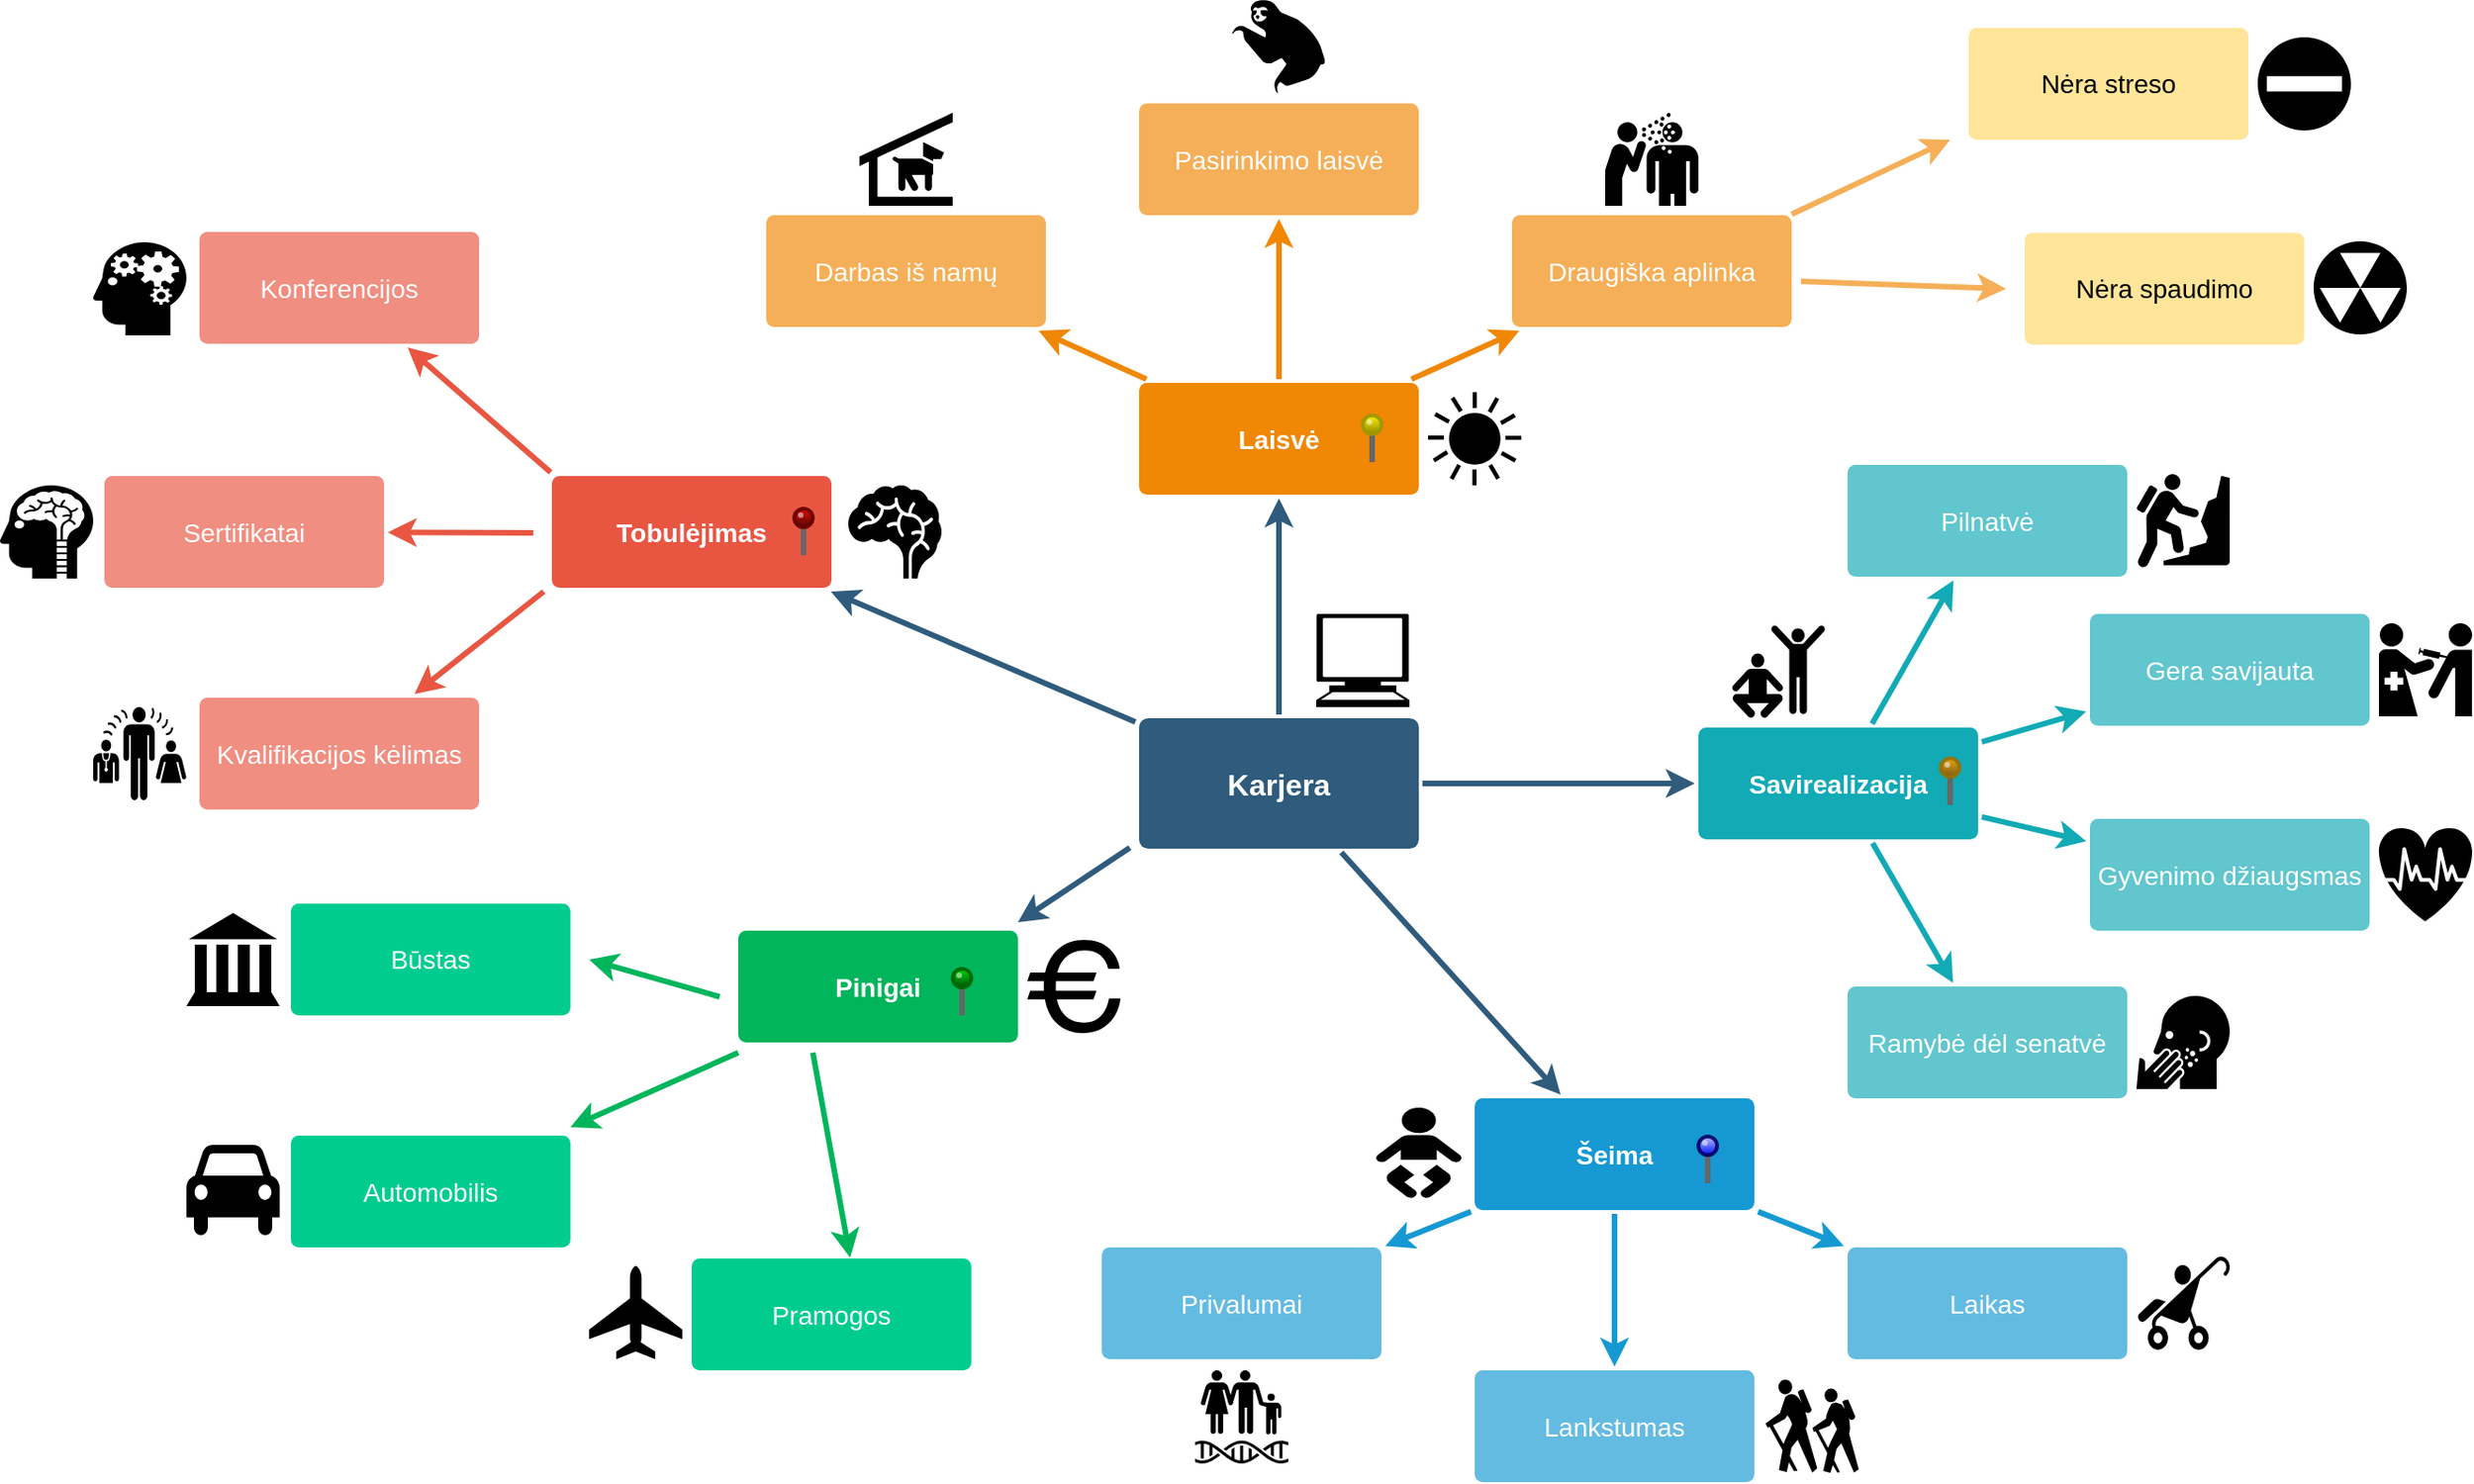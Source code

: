 <mxfile version="12.2.7" type="github" pages="1"><diagram id="6a731a19-8d31-9384-78a2-239565b7b9f0" name="Page-1"><mxGraphModel dx="1808" dy="1300" grid="0" gridSize="10" guides="1" tooltips="1" connect="1" arrows="1" fold="1" page="0" pageScale="1" pageWidth="1169" pageHeight="827" background="#ffffff" math="0" shadow="0"><root><mxCell id="0"/><mxCell id="1" parent="0"/><mxCell id="1745" value="" style="edgeStyle=none;rounded=0;jumpStyle=none;html=1;shadow=0;labelBackgroundColor=none;startArrow=none;startFill=0;endArrow=classic;endFill=1;jettySize=auto;orthogonalLoop=1;strokeColor=#2F5B7C;strokeWidth=3;fontFamily=Helvetica;fontSize=16;fontColor=#23445D;spacing=5;" parent="1" source="1749" target="1764" edge="1"><mxGeometry relative="1" as="geometry"/></mxCell><mxCell id="1746" value="" style="edgeStyle=none;rounded=0;jumpStyle=none;html=1;shadow=0;labelBackgroundColor=none;startArrow=none;startFill=0;endArrow=classic;endFill=1;jettySize=auto;orthogonalLoop=1;strokeColor=#2F5B7C;strokeWidth=3;fontFamily=Helvetica;fontSize=16;fontColor=#23445D;spacing=5;" parent="1" source="1749" target="1771" edge="1"><mxGeometry relative="1" as="geometry"/></mxCell><mxCell id="1747" value="" style="edgeStyle=none;rounded=0;jumpStyle=none;html=1;shadow=0;labelBackgroundColor=none;startArrow=none;startFill=0;endArrow=classic;endFill=1;jettySize=auto;orthogonalLoop=1;strokeColor=#2F5B7C;strokeWidth=3;fontFamily=Helvetica;fontSize=16;fontColor=#23445D;spacing=5;" parent="1" source="1749" target="1760" edge="1"><mxGeometry relative="1" as="geometry"/></mxCell><mxCell id="1748" value="" style="edgeStyle=none;rounded=0;jumpStyle=none;html=1;shadow=0;labelBackgroundColor=none;startArrow=none;startFill=0;endArrow=classic;endFill=1;jettySize=auto;orthogonalLoop=1;strokeColor=#2F5B7C;strokeWidth=3;fontFamily=Helvetica;fontSize=16;fontColor=#23445D;spacing=5;" parent="1" source="1749" target="1753" edge="1"><mxGeometry relative="1" as="geometry"/></mxCell><mxCell id="1749" value="Karjera" style="rounded=1;whiteSpace=wrap;html=1;shadow=0;labelBackgroundColor=none;strokeColor=none;strokeWidth=3;fillColor=#2F5B7C;fontFamily=Helvetica;fontSize=16;fontColor=#FFFFFF;align=center;fontStyle=1;spacing=5;arcSize=7;perimeterSpacing=2;" parent="1" vertex="1"><mxGeometry x="495" y="380.5" width="150" height="70" as="geometry"/></mxCell><mxCell id="1750" value="" style="edgeStyle=none;rounded=1;jumpStyle=none;html=1;shadow=0;labelBackgroundColor=none;startArrow=none;startFill=0;jettySize=auto;orthogonalLoop=1;strokeColor=#E85642;strokeWidth=3;fontFamily=Helvetica;fontSize=14;fontColor=#FFFFFF;spacing=5;fontStyle=1;fillColor=#b0e3e6;" parent="1" target="1756" edge="1"><mxGeometry relative="1" as="geometry"><mxPoint x="179.359" y="248.5" as="sourcePoint"/></mxGeometry></mxCell><mxCell id="1751" value="" style="edgeStyle=none;rounded=1;jumpStyle=none;html=1;shadow=0;labelBackgroundColor=none;startArrow=none;startFill=0;jettySize=auto;orthogonalLoop=1;strokeColor=#E85642;strokeWidth=3;fontFamily=Helvetica;fontSize=14;fontColor=#FFFFFF;spacing=5;fontStyle=1;fillColor=#b0e3e6;" parent="1" target="1755" edge="1"><mxGeometry relative="1" as="geometry"><mxPoint x="170" y="281" as="sourcePoint"/></mxGeometry></mxCell><mxCell id="1752" value="" style="edgeStyle=none;rounded=1;jumpStyle=none;html=1;shadow=0;labelBackgroundColor=none;startArrow=none;startFill=0;jettySize=auto;orthogonalLoop=1;strokeColor=#E85642;strokeWidth=3;fontFamily=Helvetica;fontSize=14;fontColor=#FFFFFF;spacing=5;fontStyle=1;fillColor=#b0e3e6;" parent="1" target="1754" edge="1"><mxGeometry relative="1" as="geometry"><mxPoint x="175.664" y="312.5" as="sourcePoint"/></mxGeometry></mxCell><mxCell id="1753" value="Tobulėjimas" style="rounded=1;whiteSpace=wrap;html=1;shadow=0;labelBackgroundColor=none;strokeColor=none;strokeWidth=3;fillColor=#e85642;fontFamily=Helvetica;fontSize=14;fontColor=#FFFFFF;align=center;spacing=5;fontStyle=1;arcSize=7;perimeterSpacing=2;" parent="1" vertex="1"><mxGeometry x="180" y="250.5" width="150" height="60" as="geometry"/></mxCell><mxCell id="1754" value="Kvalifikacijos kėlimas" style="rounded=1;whiteSpace=wrap;html=1;shadow=0;labelBackgroundColor=none;strokeColor=none;strokeWidth=3;fillColor=#f08e81;fontFamily=Helvetica;fontSize=14;fontColor=#FFFFFF;align=center;spacing=5;fontStyle=0;arcSize=7;perimeterSpacing=2;" parent="1" vertex="1"><mxGeometry x="-9" y="369.5" width="150" height="60" as="geometry"/></mxCell><mxCell id="1755" value="Sertifikatai" style="rounded=1;whiteSpace=wrap;html=1;shadow=0;labelBackgroundColor=none;strokeColor=none;strokeWidth=3;fillColor=#f08e81;fontFamily=Helvetica;fontSize=14;fontColor=#FFFFFF;align=center;spacing=5;fontStyle=0;arcSize=7;perimeterSpacing=2;" parent="1" vertex="1"><mxGeometry x="-60" y="250.5" width="150" height="60" as="geometry"/></mxCell><mxCell id="1756" value="Konferencijos" style="rounded=1;whiteSpace=wrap;html=1;shadow=0;labelBackgroundColor=none;strokeColor=none;strokeWidth=3;fillColor=#f08e81;fontFamily=Helvetica;fontSize=14;fontColor=#FFFFFF;align=center;spacing=5;fontStyle=0;arcSize=7;perimeterSpacing=2;" parent="1" vertex="1"><mxGeometry x="-9" y="119.5" width="150" height="60" as="geometry"/></mxCell><mxCell id="1757" value="" style="edgeStyle=none;rounded=0;jumpStyle=none;html=1;shadow=0;labelBackgroundColor=none;startArrow=none;startFill=0;endArrow=classic;endFill=1;jettySize=auto;orthogonalLoop=1;strokeColor=#1699D3;strokeWidth=3;fontFamily=Helvetica;fontSize=14;fontColor=#FFFFFF;spacing=5;" parent="1" source="1760" target="1763" edge="1"><mxGeometry relative="1" as="geometry"/></mxCell><mxCell id="1758" value="" style="edgeStyle=none;rounded=0;jumpStyle=none;html=1;shadow=0;labelBackgroundColor=none;startArrow=none;startFill=0;endArrow=classic;endFill=1;jettySize=auto;orthogonalLoop=1;strokeColor=#1699D3;strokeWidth=3;fontFamily=Helvetica;fontSize=14;fontColor=#FFFFFF;spacing=5;" parent="1" source="1760" target="1762" edge="1"><mxGeometry relative="1" as="geometry"/></mxCell><mxCell id="1759" value="" style="edgeStyle=none;rounded=0;jumpStyle=none;html=1;shadow=0;labelBackgroundColor=none;startArrow=none;startFill=0;endArrow=classic;endFill=1;jettySize=auto;orthogonalLoop=1;strokeColor=#1699D3;strokeWidth=3;fontFamily=Helvetica;fontSize=14;fontColor=#FFFFFF;spacing=5;" parent="1" source="1760" target="1761" edge="1"><mxGeometry relative="1" as="geometry"/></mxCell><mxCell id="1760" value="Šeima" style="rounded=1;whiteSpace=wrap;html=1;shadow=0;labelBackgroundColor=none;strokeColor=none;strokeWidth=3;fillColor=#1699d3;fontFamily=Helvetica;fontSize=14;fontColor=#FFFFFF;align=center;spacing=5;fontStyle=1;arcSize=7;perimeterSpacing=2;" parent="1" vertex="1"><mxGeometry x="675" y="584.5" width="150" height="60" as="geometry"/></mxCell><mxCell id="1761" value="Laikas" style="rounded=1;whiteSpace=wrap;html=1;shadow=0;labelBackgroundColor=none;strokeColor=none;strokeWidth=3;fillColor=#64bbe2;fontFamily=Helvetica;fontSize=14;fontColor=#FFFFFF;align=center;spacing=5;arcSize=7;perimeterSpacing=2;" parent="1" vertex="1"><mxGeometry x="875" y="664.5" width="150" height="60" as="geometry"/></mxCell><mxCell id="1762" value="Lankstumas" style="rounded=1;whiteSpace=wrap;html=1;shadow=0;labelBackgroundColor=none;strokeColor=none;strokeWidth=3;fillColor=#64bbe2;fontFamily=Helvetica;fontSize=14;fontColor=#FFFFFF;align=center;spacing=5;arcSize=7;perimeterSpacing=2;" parent="1" vertex="1"><mxGeometry x="675" y="730.5" width="150" height="60" as="geometry"/></mxCell><mxCell id="1763" value="Privalumai" style="rounded=1;whiteSpace=wrap;html=1;shadow=0;labelBackgroundColor=none;strokeColor=none;strokeWidth=3;fillColor=#64bbe2;fontFamily=Helvetica;fontSize=14;fontColor=#FFFFFF;align=center;spacing=5;arcSize=7;perimeterSpacing=2;" parent="1" vertex="1"><mxGeometry x="475" y="664.5" width="150" height="60" as="geometry"/></mxCell><mxCell id="1764" value="Laisvė" style="rounded=1;whiteSpace=wrap;html=1;shadow=0;labelBackgroundColor=none;strokeColor=none;strokeWidth=3;fillColor=#F08705;fontFamily=Helvetica;fontSize=14;fontColor=#FFFFFF;align=center;spacing=5;fontStyle=1;arcSize=7;perimeterSpacing=2;" parent="1" vertex="1"><mxGeometry x="495" y="200.5" width="150" height="60" as="geometry"/></mxCell><mxCell id="1765" value="Draugiška aplinka" style="rounded=1;whiteSpace=wrap;html=1;shadow=0;labelBackgroundColor=none;strokeColor=none;strokeWidth=3;fillColor=#F5AF58;fontFamily=Helvetica;fontSize=14;fontColor=#FFFFFF;align=center;spacing=5;arcSize=7;perimeterSpacing=2;" parent="1" vertex="1"><mxGeometry x="695" y="110.5" width="150" height="60" as="geometry"/></mxCell><mxCell id="1766" value="" style="edgeStyle=none;rounded=0;jumpStyle=none;html=1;shadow=0;labelBackgroundColor=none;startArrow=none;startFill=0;endArrow=classic;endFill=1;jettySize=auto;orthogonalLoop=1;strokeColor=#F08705;strokeWidth=3;fontFamily=Helvetica;fontSize=14;fontColor=#FFFFFF;spacing=5;" parent="1" source="1764" target="1765" edge="1"><mxGeometry relative="1" as="geometry"/></mxCell><mxCell id="1767" value="Pasirinkimo laisvė" style="rounded=1;whiteSpace=wrap;html=1;shadow=0;labelBackgroundColor=none;strokeColor=none;strokeWidth=3;fillColor=#f5af58;fontFamily=Helvetica;fontSize=14;fontColor=#FFFFFF;align=center;spacing=5;arcSize=7;perimeterSpacing=2;" parent="1" vertex="1"><mxGeometry x="495" y="50.5" width="150" height="60" as="geometry"/></mxCell><mxCell id="1768" value="" style="edgeStyle=none;rounded=0;jumpStyle=none;html=1;shadow=0;labelBackgroundColor=none;startArrow=none;startFill=0;endArrow=classic;endFill=1;jettySize=auto;orthogonalLoop=1;strokeColor=#F08705;strokeWidth=3;fontFamily=Helvetica;fontSize=14;fontColor=#FFFFFF;spacing=5;" parent="1" source="1764" target="1767" edge="1"><mxGeometry relative="1" as="geometry"/></mxCell><mxCell id="1769" value="Darbas iš namų" style="rounded=1;whiteSpace=wrap;html=1;shadow=0;labelBackgroundColor=none;strokeColor=none;strokeWidth=3;fillColor=#f5af58;fontFamily=Helvetica;fontSize=14;fontColor=#FFFFFF;align=center;spacing=5;arcSize=7;perimeterSpacing=2;" parent="1" vertex="1"><mxGeometry x="295" y="110.5" width="150" height="60" as="geometry"/></mxCell><mxCell id="1770" value="" style="edgeStyle=none;rounded=0;jumpStyle=none;html=1;shadow=0;labelBackgroundColor=none;startArrow=none;startFill=0;endArrow=classic;endFill=1;jettySize=auto;orthogonalLoop=1;strokeColor=#F08705;strokeWidth=3;fontFamily=Helvetica;fontSize=14;fontColor=#FFFFFF;spacing=5;" parent="1" source="1764" target="1769" edge="1"><mxGeometry relative="1" as="geometry"/></mxCell><mxCell id="1771" value="Savirealizacija" style="rounded=1;whiteSpace=wrap;html=1;shadow=0;labelBackgroundColor=none;strokeColor=none;strokeWidth=3;fillColor=#12aab5;fontFamily=Helvetica;fontSize=14;fontColor=#FFFFFF;align=center;spacing=5;fontStyle=1;arcSize=7;perimeterSpacing=2;" parent="1" vertex="1"><mxGeometry x="795" y="385.5" width="150" height="60" as="geometry"/></mxCell><mxCell id="1772" value="Ramybė dėl senatvė" style="rounded=1;whiteSpace=wrap;html=1;shadow=0;labelBackgroundColor=none;strokeColor=none;strokeWidth=3;fillColor=#61c6ce;fontFamily=Helvetica;fontSize=14;fontColor=#FFFFFF;align=center;spacing=5;fontStyle=0;arcSize=7;perimeterSpacing=2;" parent="1" vertex="1"><mxGeometry x="875" y="524.5" width="150" height="60" as="geometry"/></mxCell><mxCell id="1773" value="" style="edgeStyle=none;rounded=1;jumpStyle=none;html=1;shadow=0;labelBackgroundColor=none;startArrow=none;startFill=0;jettySize=auto;orthogonalLoop=1;strokeColor=#12AAB5;strokeWidth=3;fontFamily=Helvetica;fontSize=14;fontColor=#FFFFFF;spacing=5;fontStyle=1;fillColor=#b0e3e6;" parent="1" source="1771" target="1772" edge="1"><mxGeometry relative="1" as="geometry"/></mxCell><mxCell id="1774" value="Gyvenimo džiaugsmas" style="rounded=1;whiteSpace=wrap;html=1;shadow=0;labelBackgroundColor=none;strokeColor=none;strokeWidth=3;fillColor=#61c6ce;fontFamily=Helvetica;fontSize=14;fontColor=#FFFFFF;align=center;spacing=5;fontStyle=0;arcSize=7;perimeterSpacing=2;" parent="1" vertex="1"><mxGeometry x="1005" y="434.5" width="150" height="60" as="geometry"/></mxCell><mxCell id="1775" value="" style="edgeStyle=none;rounded=1;jumpStyle=none;html=1;shadow=0;labelBackgroundColor=none;startArrow=none;startFill=0;jettySize=auto;orthogonalLoop=1;strokeColor=#12AAB5;strokeWidth=3;fontFamily=Helvetica;fontSize=14;fontColor=#FFFFFF;spacing=5;fontStyle=1;fillColor=#b0e3e6;" parent="1" source="1771" target="1774" edge="1"><mxGeometry relative="1" as="geometry"/></mxCell><mxCell id="1776" value="Gera savijauta" style="rounded=1;whiteSpace=wrap;html=1;shadow=0;labelBackgroundColor=none;strokeColor=none;strokeWidth=3;fillColor=#61c6ce;fontFamily=Helvetica;fontSize=14;fontColor=#FFFFFF;align=center;spacing=5;fontStyle=0;arcSize=7;perimeterSpacing=2;" parent="1" vertex="1"><mxGeometry x="1005" y="324.5" width="150" height="60" as="geometry"/></mxCell><mxCell id="1777" value="" style="edgeStyle=none;rounded=1;jumpStyle=none;html=1;shadow=0;labelBackgroundColor=none;startArrow=none;startFill=0;jettySize=auto;orthogonalLoop=1;strokeColor=#12AAB5;strokeWidth=3;fontFamily=Helvetica;fontSize=14;fontColor=#FFFFFF;spacing=5;fontStyle=1;fillColor=#b0e3e6;" parent="1" source="1771" target="1776" edge="1"><mxGeometry relative="1" as="geometry"/></mxCell><mxCell id="1778" value="Pilnatvė" style="rounded=1;whiteSpace=wrap;html=1;shadow=0;labelBackgroundColor=none;strokeColor=none;strokeWidth=3;fillColor=#61c6ce;fontFamily=Helvetica;fontSize=14;fontColor=#FFFFFF;align=center;spacing=5;fontStyle=0;arcSize=7;perimeterSpacing=2;" parent="1" vertex="1"><mxGeometry x="875" y="244.5" width="150" height="60" as="geometry"/></mxCell><mxCell id="1779" value="" style="edgeStyle=none;rounded=1;jumpStyle=none;html=1;shadow=0;labelBackgroundColor=none;startArrow=none;startFill=0;jettySize=auto;orthogonalLoop=1;strokeColor=#12AAB5;strokeWidth=3;fontFamily=Helvetica;fontSize=14;fontColor=#FFFFFF;spacing=5;fontStyle=1;fillColor=#b0e3e6;" parent="1" source="1771" target="1778" edge="1"><mxGeometry relative="1" as="geometry"/></mxCell><mxCell id="EwDFYkusmP7L2ZnrGjXa-1781" value="Nėra streso" style="rounded=1;whiteSpace=wrap;html=1;shadow=0;labelBackgroundColor=none;strokeColor=none;strokeWidth=3;fillColor=#FFE599;fontFamily=Helvetica;fontSize=14;align=center;spacing=5;arcSize=7;perimeterSpacing=2;" parent="1" vertex="1"><mxGeometry x="940" y="10" width="150" height="60" as="geometry"/></mxCell><mxCell id="EwDFYkusmP7L2ZnrGjXa-1782" value="Nėra spaudimo" style="rounded=1;whiteSpace=wrap;html=1;shadow=0;labelBackgroundColor=none;strokeColor=none;strokeWidth=3;fillColor=#FFE599;fontFamily=Helvetica;fontSize=14;align=center;spacing=5;arcSize=7;perimeterSpacing=2;" parent="1" vertex="1"><mxGeometry x="970" y="120" width="150" height="60" as="geometry"/></mxCell><mxCell id="EwDFYkusmP7L2ZnrGjXa-1783" value="" style="edgeStyle=none;rounded=0;jumpStyle=none;html=1;shadow=0;labelBackgroundColor=none;startArrow=none;startFill=0;endArrow=classic;endFill=1;jettySize=auto;orthogonalLoop=1;strokeColor=#2F5B7C;strokeWidth=3;fontFamily=Helvetica;fontSize=16;fontColor=#23445D;spacing=5;" parent="1" edge="1"><mxGeometry relative="1" as="geometry"><mxPoint x="490" y="450" as="sourcePoint"/><mxPoint x="430" y="490" as="targetPoint"/></mxGeometry></mxCell><mxCell id="EwDFYkusmP7L2ZnrGjXa-1784" value="&lt;font color=&quot;#ffffff&quot;&gt;Pinigai&lt;/font&gt;" style="rounded=1;whiteSpace=wrap;html=1;shadow=0;labelBackgroundColor=none;strokeColor=none;strokeWidth=3;fillColor=#00B55B;fontFamily=Helvetica;fontSize=14;align=center;spacing=5;fontStyle=1;arcSize=7;perimeterSpacing=2;" parent="1" vertex="1"><mxGeometry x="280" y="494.5" width="150" height="60" as="geometry"/></mxCell><mxCell id="EwDFYkusmP7L2ZnrGjXa-1785" value="Būstas" style="rounded=1;whiteSpace=wrap;html=1;shadow=0;labelBackgroundColor=none;strokeColor=none;strokeWidth=3;fillColor=#00CC90;fontFamily=Helvetica;fontSize=14;fontColor=#FFFFFF;align=center;spacing=5;fontStyle=0;arcSize=7;perimeterSpacing=2;" parent="1" vertex="1"><mxGeometry x="40" y="480" width="150" height="60" as="geometry"/></mxCell><mxCell id="EwDFYkusmP7L2ZnrGjXa-1786" value="Automobilis" style="rounded=1;whiteSpace=wrap;html=1;shadow=0;labelBackgroundColor=none;strokeColor=none;strokeWidth=3;fillColor=#00CC90;fontFamily=Helvetica;fontSize=14;fontColor=#FFFFFF;align=center;spacing=5;fontStyle=0;arcSize=7;perimeterSpacing=2;" parent="1" vertex="1"><mxGeometry x="40" y="604.5" width="150" height="60" as="geometry"/></mxCell><mxCell id="EwDFYkusmP7L2ZnrGjXa-1787" value="Pramogos" style="rounded=1;whiteSpace=wrap;html=1;shadow=0;labelBackgroundColor=none;strokeColor=none;strokeWidth=3;fillColor=#00CC90;fontFamily=Helvetica;fontSize=14;fontColor=#FFFFFF;align=center;spacing=5;fontStyle=0;arcSize=7;perimeterSpacing=2;" parent="1" vertex="1"><mxGeometry x="255" y="670.5" width="150" height="60" as="geometry"/></mxCell><mxCell id="EwDFYkusmP7L2ZnrGjXa-1788" value="" style="edgeStyle=none;rounded=0;jumpStyle=none;html=1;shadow=0;labelBackgroundColor=none;startArrow=none;startFill=0;endArrow=classic;endFill=1;jettySize=auto;orthogonalLoop=1;strokeColor=#00B55B;strokeWidth=3;fontFamily=Helvetica;fontSize=16;fontColor=#23445D;spacing=5;" parent="1" edge="1"><mxGeometry relative="1" as="geometry"><mxPoint x="280" y="560" as="sourcePoint"/><mxPoint x="190" y="600" as="targetPoint"/><Array as="points"/></mxGeometry></mxCell><mxCell id="EwDFYkusmP7L2ZnrGjXa-1789" value="" style="edgeStyle=none;rounded=0;jumpStyle=none;html=1;shadow=0;labelBackgroundColor=none;startArrow=none;startFill=0;endArrow=classic;endFill=1;jettySize=auto;orthogonalLoop=1;strokeColor=#00B55B;strokeWidth=3;fontFamily=Helvetica;fontSize=16;fontColor=#23445D;spacing=5;" parent="1" edge="1"><mxGeometry relative="1" as="geometry"><mxPoint x="320" y="560" as="sourcePoint"/><mxPoint x="340" y="670" as="targetPoint"/><Array as="points"/></mxGeometry></mxCell><mxCell id="EwDFYkusmP7L2ZnrGjXa-1790" value="" style="edgeStyle=none;rounded=0;jumpStyle=none;html=1;shadow=0;labelBackgroundColor=none;startArrow=none;startFill=0;endArrow=classic;endFill=1;jettySize=auto;orthogonalLoop=1;strokeColor=#00B55B;strokeWidth=3;fontFamily=Helvetica;fontSize=16;fontColor=#23445D;spacing=5;" parent="1" edge="1"><mxGeometry relative="1" as="geometry"><mxPoint x="270" y="530" as="sourcePoint"/><mxPoint x="200" y="510" as="targetPoint"/><Array as="points"/></mxGeometry></mxCell><mxCell id="EwDFYkusmP7L2ZnrGjXa-1791" value="" style="edgeStyle=none;rounded=0;jumpStyle=none;html=1;shadow=0;labelBackgroundColor=none;startArrow=none;startFill=0;endArrow=classic;endFill=1;jettySize=auto;orthogonalLoop=1;strokeColor=#F5AF58;strokeWidth=3;fontFamily=Helvetica;fontSize=14;fontColor=#FFFFFF;spacing=5;" parent="1" edge="1"><mxGeometry relative="1" as="geometry"><mxPoint x="850" y="146" as="sourcePoint"/><mxPoint x="960" y="150" as="targetPoint"/></mxGeometry></mxCell><mxCell id="EwDFYkusmP7L2ZnrGjXa-1792" value="" style="edgeStyle=none;rounded=0;jumpStyle=none;html=1;shadow=0;labelBackgroundColor=none;startArrow=none;startFill=0;endArrow=classic;endFill=1;jettySize=auto;orthogonalLoop=1;strokeColor=#F5AF58;strokeWidth=3;fontFamily=Helvetica;fontSize=14;fontColor=#FFFFFF;spacing=5;" parent="1" edge="1"><mxGeometry relative="1" as="geometry"><mxPoint x="845" y="110" as="sourcePoint"/><mxPoint x="930" y="70" as="targetPoint"/></mxGeometry></mxCell><mxCell id="EwDFYkusmP7L2ZnrGjXa-1801" value="" style="verticalLabelPosition=top;shadow=0;dashed=0;align=center;html=1;verticalAlign=bottom;strokeWidth=1;shape=mxgraph.mockup.misc.pin;fillColor2=#00dd00;fillColor3=#004400;strokeColor=#006600;fillColor=#F5AF58;" parent="1" vertex="1"><mxGeometry x="395" y="515" width="10" height="25" as="geometry"/></mxCell><mxCell id="EwDFYkusmP7L2ZnrGjXa-1802" value="" style="verticalLabelPosition=top;shadow=0;dashed=0;align=center;html=1;verticalAlign=bottom;strokeWidth=1;shape=mxgraph.mockup.misc.pin;fillColor2=#dd0000;fillColor3=#440000;strokeColor=#660000;fillColor=#F5AF58;" parent="1" vertex="1"><mxGeometry x="310" y="268" width="10" height="25" as="geometry"/></mxCell><mxCell id="EwDFYkusmP7L2ZnrGjXa-1803" value="" style="verticalLabelPosition=top;shadow=0;dashed=0;align=center;html=1;verticalAlign=bottom;strokeWidth=1;shape=mxgraph.mockup.misc.pin;fillColor2=#ccccff;fillColor3=#0000ff;strokeColor=#000066;fillColor=#F5AF58;" parent="1" vertex="1"><mxGeometry x="795" y="605" width="10" height="25" as="geometry"/></mxCell><mxCell id="EwDFYkusmP7L2ZnrGjXa-1804" value="" style="verticalLabelPosition=top;shadow=0;dashed=0;align=center;html=1;verticalAlign=bottom;strokeWidth=1;shape=mxgraph.mockup.misc.pin;fillColor2=#ffff00;fillColor3=#888800;strokeColor=#999900;fillColor=#F5AF58;" parent="1" vertex="1"><mxGeometry x="615" y="218" width="10" height="25" as="geometry"/></mxCell><mxCell id="EwDFYkusmP7L2ZnrGjXa-1805" value="" style="verticalLabelPosition=top;shadow=0;dashed=0;align=center;html=1;verticalAlign=bottom;strokeWidth=1;shape=mxgraph.mockup.misc.pin;fillColor2=#ffa500;fillColor3=#885000;strokeColor=#997000;fillColor=#F5AF58;" parent="1" vertex="1"><mxGeometry x="925" y="402" width="10" height="25" as="geometry"/></mxCell><mxCell id="EwDFYkusmP7L2ZnrGjXa-1806" value="" style="shape=mxgraph.signs.travel.euro;html=1;pointerEvents=1;fillColor=#000000;strokeColor=none;verticalLabelPosition=bottom;verticalAlign=top;align=center;fontColor=#1CFF1C;" parent="1" vertex="1"><mxGeometry x="435" y="499.5" width="50" height="50" as="geometry"/></mxCell><mxCell id="EwDFYkusmP7L2ZnrGjXa-1810" value="" style="shape=mxgraph.signs.transportation.airplane_3;html=1;pointerEvents=1;fillColor=#000000;strokeColor=none;verticalLabelPosition=bottom;verticalAlign=top;align=center;fontColor=#1CFF1C;" parent="1" vertex="1"><mxGeometry x="200" y="674.5" width="50" height="50" as="geometry"/></mxCell><mxCell id="EwDFYkusmP7L2ZnrGjXa-1814" value="" style="shape=mxgraph.signs.healthcare.immunizations;html=1;pointerEvents=1;fillColor=#000000;strokeColor=none;verticalLabelPosition=bottom;verticalAlign=top;align=center;fontColor=#1CFF1C;" parent="1" vertex="1"><mxGeometry x="1160" y="329.5" width="50" height="50" as="geometry"/></mxCell><mxCell id="EwDFYkusmP7L2ZnrGjXa-1815" value="" style="shape=mxgraph.signs.people.baby_1;html=1;pointerEvents=1;fillColor=#000000;strokeColor=none;verticalLabelPosition=bottom;verticalAlign=top;align=center;fontColor=#1CFF1C;" parent="1" vertex="1"><mxGeometry x="620" y="589.5" width="50" height="50" as="geometry"/></mxCell><mxCell id="EwDFYkusmP7L2ZnrGjXa-1816" value="" style="shape=mxgraph.signs.safety.fallout_shelter;html=1;pointerEvents=1;fillColor=#000000;strokeColor=none;verticalLabelPosition=bottom;verticalAlign=top;align=center;fontColor=#1CFF1C;" parent="1" vertex="1"><mxGeometry x="1125" y="124.5" width="50" height="50" as="geometry"/></mxCell><mxCell id="EwDFYkusmP7L2ZnrGjXa-1817" value="" style="shape=mxgraph.signs.safety.no_entry;html=1;pointerEvents=1;fillColor=#000000;strokeColor=none;verticalLabelPosition=bottom;verticalAlign=top;align=center;fontColor=#1CFF1C;" parent="1" vertex="1"><mxGeometry x="1095" y="15" width="50" height="50" as="geometry"/></mxCell><mxCell id="EwDFYkusmP7L2ZnrGjXa-1818" value="" style="shape=mxgraph.signs.healthcare.brain;html=1;pointerEvents=1;fillColor=#000000;strokeColor=none;verticalLabelPosition=bottom;verticalAlign=top;align=center;fontColor=#1CFF1C;" parent="1" vertex="1"><mxGeometry x="339" y="255.5" width="50" height="50" as="geometry"/></mxCell><mxCell id="EwDFYkusmP7L2ZnrGjXa-1819" value="" style="shape=mxgraph.signs.healthcare.cardiology;html=1;pointerEvents=1;fillColor=#000000;strokeColor=none;verticalLabelPosition=bottom;verticalAlign=top;align=center;fontColor=#1CFF1C;" parent="1" vertex="1"><mxGeometry x="1160" y="439.5" width="50" height="50" as="geometry"/></mxCell><mxCell id="EwDFYkusmP7L2ZnrGjXa-1820" value="" style="shape=mxgraph.signs.healthcare.dermatology;html=1;pointerEvents=1;fillColor=#000000;strokeColor=none;verticalLabelPosition=bottom;verticalAlign=top;align=center;fontColor=#1CFF1C;" parent="1" vertex="1"><mxGeometry x="1030" y="529.5" width="50" height="50" as="geometry"/></mxCell><mxCell id="EwDFYkusmP7L2ZnrGjXa-1821" value="" style="shape=mxgraph.signs.healthcare.genetics;html=1;pointerEvents=1;fillColor=#000000;strokeColor=none;verticalLabelPosition=bottom;verticalAlign=top;align=center;fontColor=#1CFF1C;" parent="1" vertex="1"><mxGeometry x="525" y="730.5" width="50" height="50" as="geometry"/></mxCell><mxCell id="EwDFYkusmP7L2ZnrGjXa-1822" value="" style="shape=mxgraph.signs.people.stroller;html=1;pointerEvents=1;fillColor=#000000;strokeColor=none;verticalLabelPosition=bottom;verticalAlign=top;align=center;fontColor=#1CFF1C;" parent="1" vertex="1"><mxGeometry x="1030" y="669.5" width="50" height="50" as="geometry"/></mxCell><mxCell id="EwDFYkusmP7L2ZnrGjXa-1823" value="" style="shape=mxgraph.signs.transportation.car_4;html=1;pointerEvents=1;fillColor=#000000;strokeColor=none;verticalLabelPosition=bottom;verticalAlign=top;align=center;fontColor=#1CFF1C;" parent="1" vertex="1"><mxGeometry x="-16" y="609.5" width="50" height="50" as="geometry"/></mxCell><mxCell id="EwDFYkusmP7L2ZnrGjXa-1824" value="" style="shape=mxgraph.signs.travel.museum;html=1;pointerEvents=1;fillColor=#000000;strokeColor=none;verticalLabelPosition=bottom;verticalAlign=top;align=center;fontColor=#1CFF1C;" parent="1" vertex="1"><mxGeometry x="-16" y="485" width="50" height="50" as="geometry"/></mxCell><mxCell id="EwDFYkusmP7L2ZnrGjXa-1825" value="" style="shape=mxgraph.signs.healthcare.mental_health;html=1;pointerEvents=1;fillColor=#000000;strokeColor=none;verticalLabelPosition=bottom;verticalAlign=top;align=center;fontColor=#1CFF1C;" parent="1" vertex="1"><mxGeometry x="-66" y="125" width="50" height="50" as="geometry"/></mxCell><mxCell id="EwDFYkusmP7L2ZnrGjXa-1826" value="" style="shape=mxgraph.signs.healthcare.neurology;html=1;pointerEvents=1;fillColor=#000000;strokeColor=none;verticalLabelPosition=bottom;verticalAlign=top;align=center;fontColor=#1CFF1C;" parent="1" vertex="1"><mxGeometry x="-116" y="255.5" width="50" height="50" as="geometry"/></mxCell><mxCell id="EwDFYkusmP7L2ZnrGjXa-1827" value="" style="shape=mxgraph.signs.healthcare.medical_interpreter;html=1;pointerEvents=1;fillColor=#000000;strokeColor=none;verticalLabelPosition=bottom;verticalAlign=top;align=center;fontColor=#1CFF1C;" parent="1" vertex="1"><mxGeometry x="-66" y="374.5" width="50" height="50" as="geometry"/></mxCell><mxCell id="EwDFYkusmP7L2ZnrGjXa-1828" value="" style="shape=mxgraph.signs.animals.sloth;html=1;pointerEvents=1;fillColor=#000000;strokeColor=none;verticalLabelPosition=bottom;verticalAlign=top;align=center;fontColor=#1CFF1C;" parent="1" vertex="1"><mxGeometry x="545" y="-5" width="50" height="50" as="geometry"/></mxCell><mxCell id="EwDFYkusmP7L2ZnrGjXa-1829" value="" style="shape=mxgraph.signs.animals.kennel;html=1;pointerEvents=1;fillColor=#000000;strokeColor=none;verticalLabelPosition=bottom;verticalAlign=top;align=center;fontColor=#1CFF1C;" parent="1" vertex="1"><mxGeometry x="345" y="55.5" width="50" height="50" as="geometry"/></mxCell><mxCell id="EwDFYkusmP7L2ZnrGjXa-1830" value="" style="shape=mxgraph.signs.healthcare.infectious_disease;html=1;pointerEvents=1;fillColor=#000000;strokeColor=none;verticalLabelPosition=bottom;verticalAlign=top;align=center;fontColor=#1CFF1C;" parent="1" vertex="1"><mxGeometry x="745" y="55.5" width="50" height="50" as="geometry"/></mxCell><mxCell id="EwDFYkusmP7L2ZnrGjXa-1831" value="" style="shape=mxgraph.signs.nature.sun_4;html=1;pointerEvents=1;fillColor=#000000;strokeColor=none;verticalLabelPosition=bottom;verticalAlign=top;align=center;fontColor=#1CFF1C;" parent="1" vertex="1"><mxGeometry x="650" y="205.5" width="50" height="50" as="geometry"/></mxCell><mxCell id="EwDFYkusmP7L2ZnrGjXa-1832" value="" style="shape=mxgraph.signs.sports.climbing;html=1;pointerEvents=1;fillColor=#000000;strokeColor=none;verticalLabelPosition=bottom;verticalAlign=top;align=center;fontColor=#1CFF1C;" parent="1" vertex="1"><mxGeometry x="1030" y="249.5" width="50" height="50" as="geometry"/></mxCell><mxCell id="EwDFYkusmP7L2ZnrGjXa-1833" value="" style="shape=mxgraph.signs.sports.exercise;html=1;pointerEvents=1;fillColor=#000000;strokeColor=none;verticalLabelPosition=bottom;verticalAlign=top;align=center;fontColor=#1CFF1C;" parent="1" vertex="1"><mxGeometry x="813" y="330.5" width="50" height="50" as="geometry"/></mxCell><mxCell id="EwDFYkusmP7L2ZnrGjXa-1834" value="" style="shape=mxgraph.signs.sports.hiking;html=1;pointerEvents=1;fillColor=#000000;strokeColor=none;verticalLabelPosition=bottom;verticalAlign=top;align=center;fontColor=#1CFF1C;" parent="1" vertex="1"><mxGeometry x="831" y="735.5" width="50" height="50" as="geometry"/></mxCell><mxCell id="EwDFYkusmP7L2ZnrGjXa-1835" value="" style="shape=mxgraph.signs.tech.computer;html=1;pointerEvents=1;fillColor=#000000;strokeColor=none;verticalLabelPosition=bottom;verticalAlign=top;align=center;fontColor=#1CFF1C;" parent="1" vertex="1"><mxGeometry x="590" y="324.5" width="50" height="50" as="geometry"/></mxCell></root></mxGraphModel></diagram></mxfile>